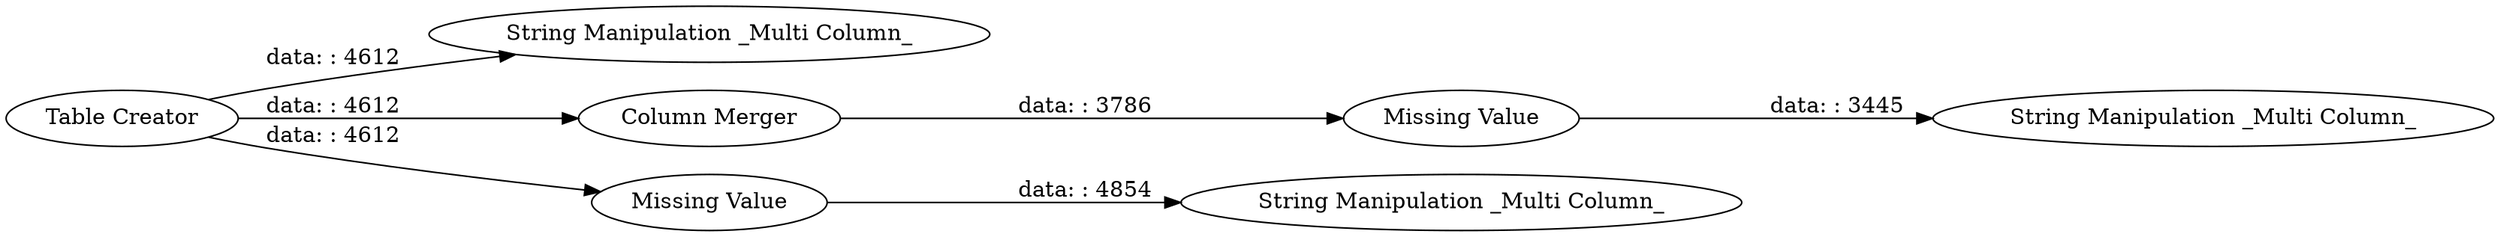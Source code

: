 digraph {
	"-5947302145323164806_2" [label="String Manipulation _Multi Column_"]
	"-5947302145323164806_10" [label="Column Merger"]
	"-5947302145323164806_7" [label="String Manipulation _Multi Column_"]
	"-5947302145323164806_6" [label="Missing Value"]
	"-5947302145323164806_1" [label="Table Creator"]
	"-5947302145323164806_12" [label="Missing Value"]
	"-5947302145323164806_11" [label="String Manipulation _Multi Column_"]
	"-5947302145323164806_10" -> "-5947302145323164806_12" [label="data: : 3786"]
	"-5947302145323164806_1" -> "-5947302145323164806_6" [label="data: : 4612"]
	"-5947302145323164806_1" -> "-5947302145323164806_10" [label="data: : 4612"]
	"-5947302145323164806_12" -> "-5947302145323164806_11" [label="data: : 3445"]
	"-5947302145323164806_1" -> "-5947302145323164806_2" [label="data: : 4612"]
	"-5947302145323164806_6" -> "-5947302145323164806_7" [label="data: : 4854"]
	rankdir=LR
}
